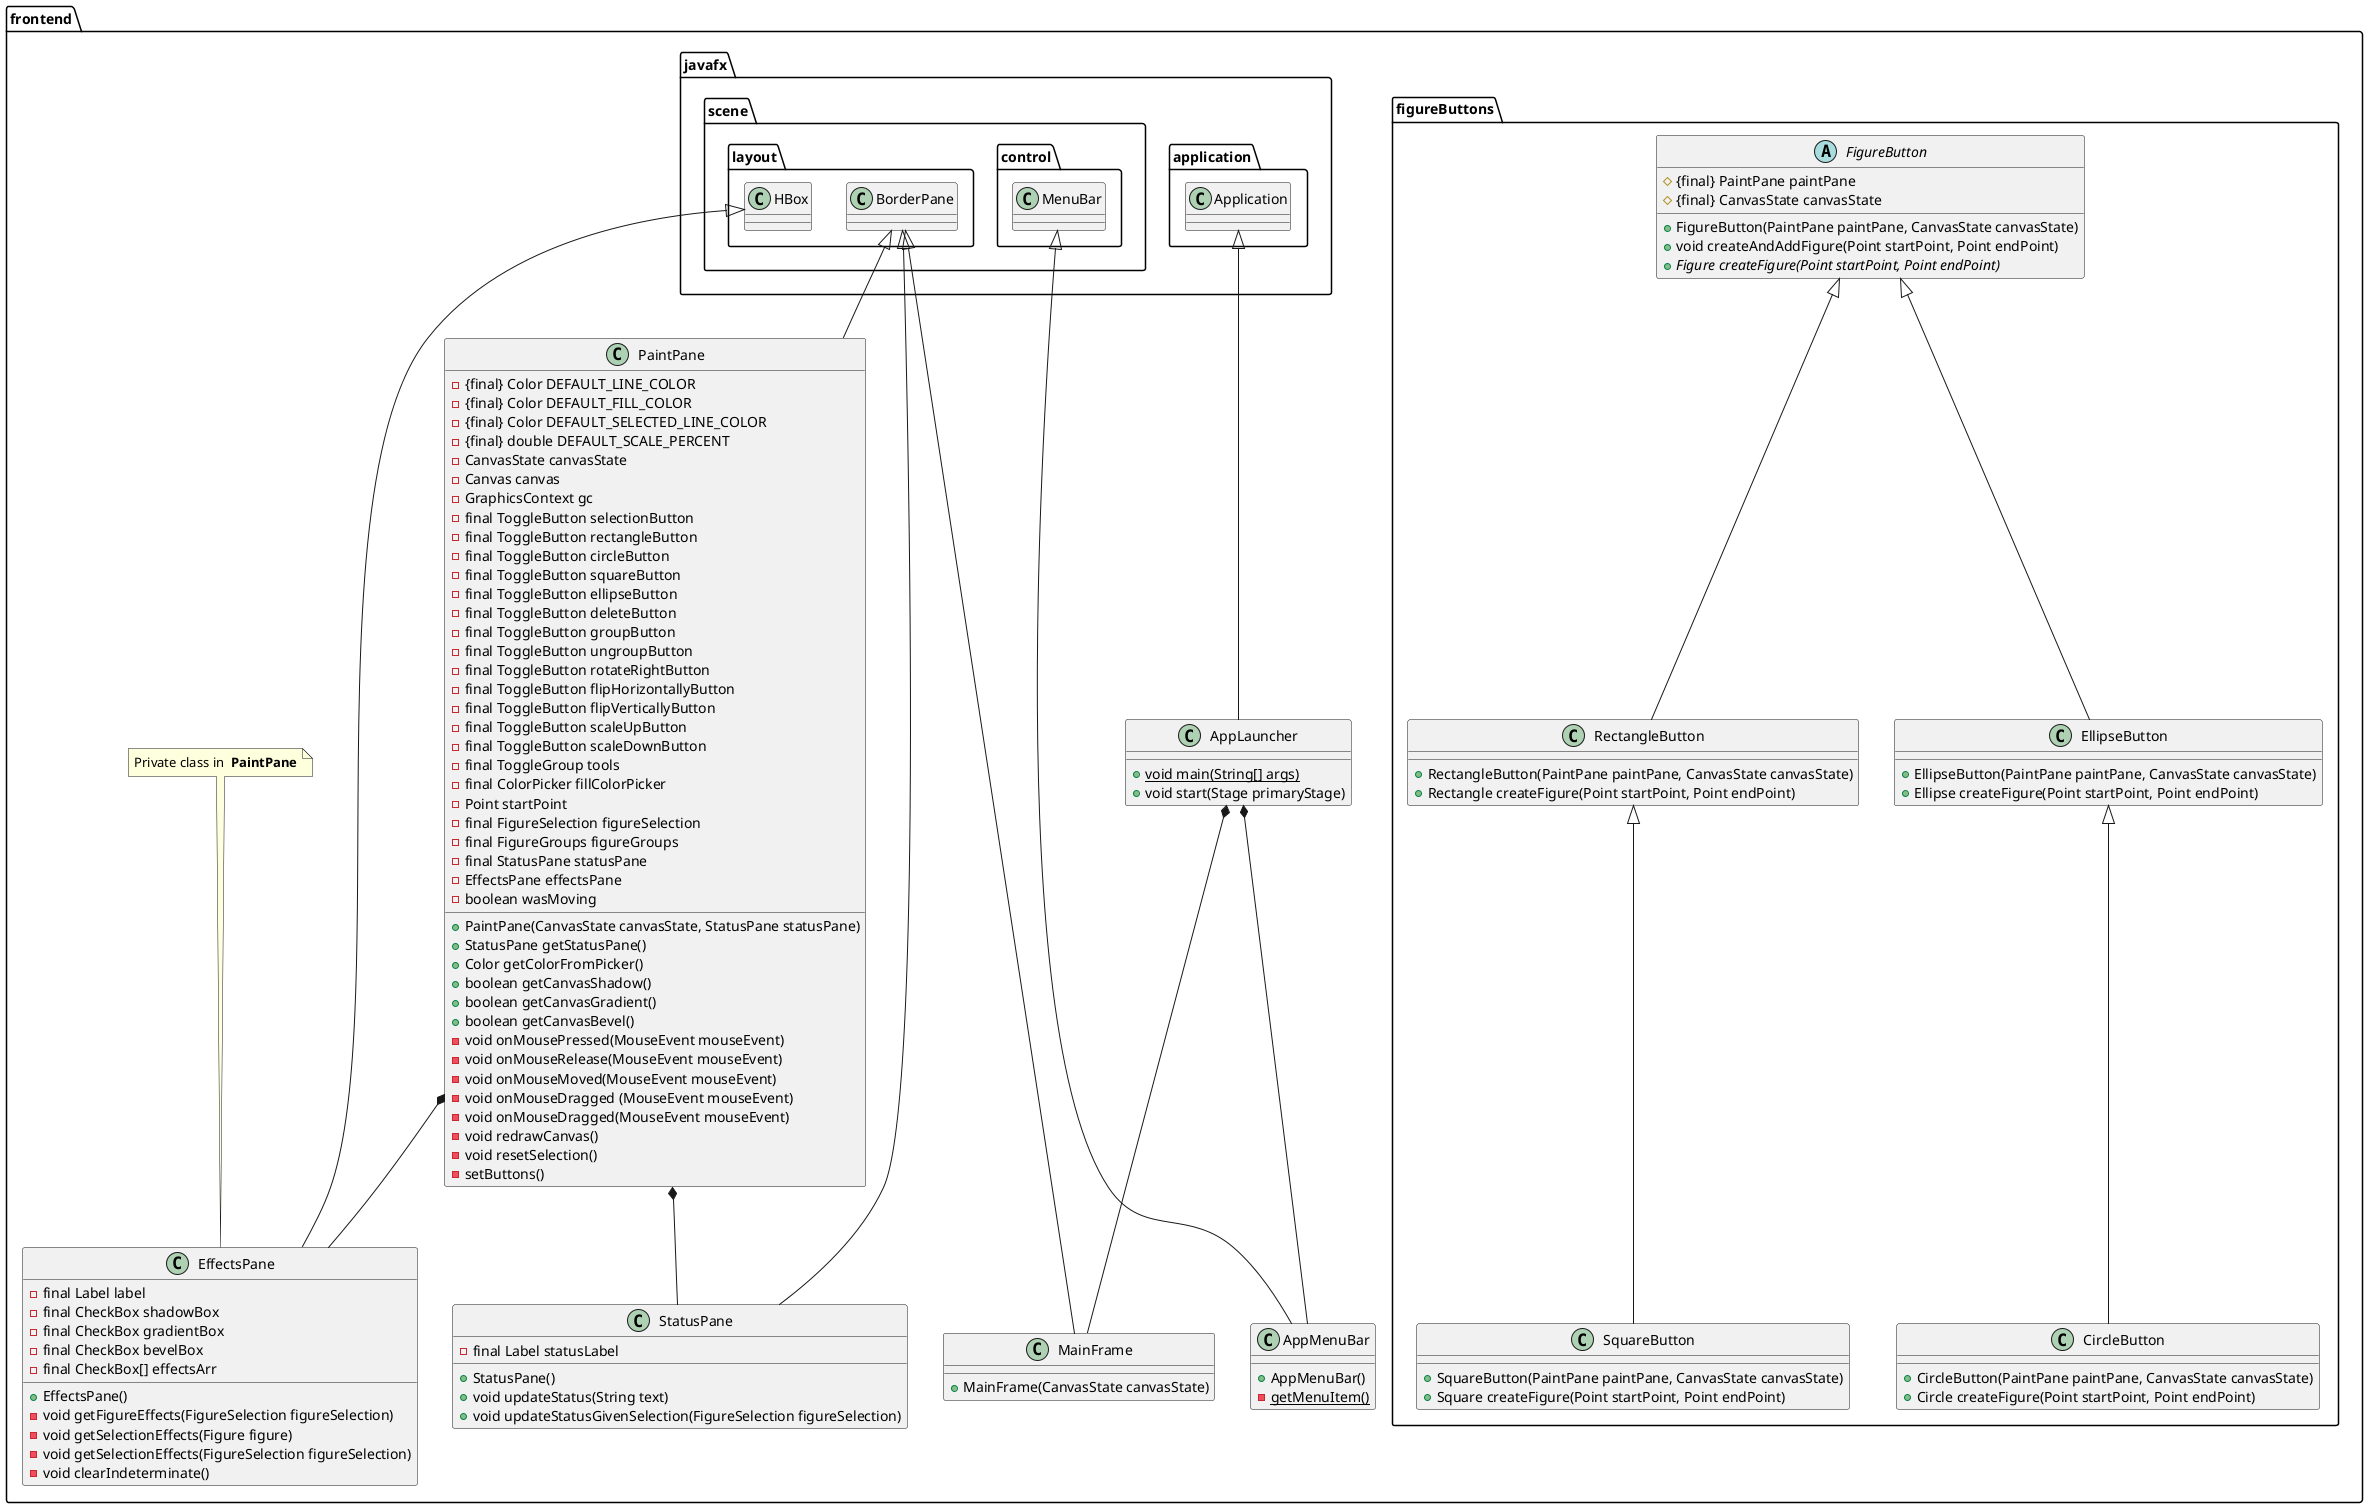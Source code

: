 @startuml
'https://plantuml.com/class-diagram

package frontend{
package figureButtons{

abstract class FigureButton{
    # {final} PaintPane paintPane
    # {final} CanvasState canvasState
    + FigureButton(PaintPane paintPane, CanvasState canvasState)
    + void createAndAddFigure(Point startPoint, Point endPoint)
    + {abstract} Figure createFigure(Point startPoint, Point endPoint)
}
class RectangleButton extends FigureButton{
    + RectangleButton(PaintPane paintPane, CanvasState canvasState)
    + Rectangle createFigure(Point startPoint, Point endPoint)
}
class SquareButton extends RectangleButton{
    + SquareButton(PaintPane paintPane, CanvasState canvasState)
    + Square createFigure(Point startPoint, Point endPoint)
}
class EllipseButton extends FigureButton{
    + EllipseButton(PaintPane paintPane, CanvasState canvasState)
    + Ellipse createFigure(Point startPoint, Point endPoint)
}
class CircleButton extends EllipseButton{
    + CircleButton(PaintPane paintPane, CanvasState canvasState)
    + Circle createFigure(Point startPoint, Point endPoint)
}

}

class StatusPane extends javafx.scene.layout.BorderPane{
    - final Label statusLabel
    + StatusPane()
    + void updateStatus(String text)
    + void updateStatusGivenSelection(FigureSelection figureSelection)
}
class MainFrame extends javafx.scene.layout.BorderPane{
    + MainFrame(CanvasState canvasState)
}
class AppMenuBar extends javafx.scene.control.MenuBar{
    + AppMenuBar()
    - {static} getMenuItem()
}
class AppLauncher extends javafx.application.Application{
    + {static} void main(String[] args)
    + void start(Stage primaryStage)
}
AppLauncher *-- AppMenuBar
AppLauncher *-- MainFrame

class PaintPane extends javafx.scene.layout.BorderPane{
    - {final} Color DEFAULT_LINE_COLOR
    - {final} Color DEFAULT_FILL_COLOR
    - {final} Color DEFAULT_SELECTED_LINE_COLOR
    - {final} double DEFAULT_SCALE_PERCENT
    - CanvasState canvasState
    - Canvas canvas
    - GraphicsContext gc
    - final ToggleButton selectionButton
    - final ToggleButton rectangleButton
    - final ToggleButton circleButton
    - final ToggleButton squareButton
    - final ToggleButton ellipseButton
    - final ToggleButton deleteButton
    - final ToggleButton groupButton
    - final ToggleButton ungroupButton
    - final ToggleButton rotateRightButton
    - final ToggleButton flipHorizontallyButton
    - final ToggleButton flipVerticallyButton
    - final ToggleButton scaleUpButton
    - final ToggleButton scaleDownButton
    - final ToggleGroup tools
    - final ColorPicker fillColorPicker
    - Point startPoint
    - final FigureSelection figureSelection
    - final FigureGroups figureGroups
    - final StatusPane statusPane
    - EffectsPane effectsPane
    - boolean wasMoving
    + PaintPane(CanvasState canvasState, StatusPane statusPane)
    + StatusPane getStatusPane()
    + Color getColorFromPicker()
    + boolean getCanvasShadow()
    + boolean getCanvasGradient()
    + boolean getCanvasBevel()
    - void onMousePressed(MouseEvent mouseEvent)
    - void onMouseRelease(MouseEvent mouseEvent)
    - void onMouseMoved(MouseEvent mouseEvent)
    - void onMouseDragged (MouseEvent mouseEvent)
    - void onMouseDragged(MouseEvent mouseEvent)
    - void redrawCanvas()
    - void resetSelection()
    - setButtons()





}
PaintPane *-- StatusPane
class EffectsPane extends javafx.scene.layout.HBox {
    - final Label label
    - final CheckBox shadowBox
    - final CheckBox gradientBox
    - final CheckBox bevelBox
    - final CheckBox[] effectsArr
    + EffectsPane()
    - void getFigureEffects(FigureSelection figureSelection)
    - void getSelectionEffects(Figure figure)
    - void getSelectionEffects(FigureSelection figureSelection)
    - void clearIndeterminate()
}
PaintPane *-- EffectsPane
note top of EffectsPane
  Private class in <b> PaintPane</b>
end note






}

@enduml